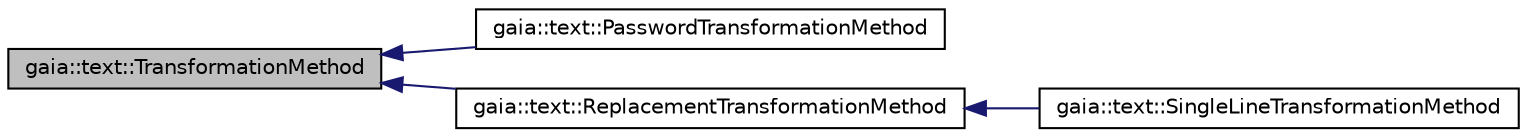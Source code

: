 digraph G
{
  edge [fontname="Helvetica",fontsize="10",labelfontname="Helvetica",labelfontsize="10"];
  node [fontname="Helvetica",fontsize="10",shape=record];
  rankdir=LR;
  Node1 [label="gaia::text::TransformationMethod",height=0.2,width=0.4,color="black", fillcolor="grey75", style="filled" fontcolor="black"];
  Node1 -> Node2 [dir=back,color="midnightblue",fontsize="10",style="solid",fontname="Helvetica"];
  Node2 [label="gaia::text::PasswordTransformationMethod",height=0.2,width=0.4,color="black", fillcolor="white", style="filled",URL="$d7/d03/classgaia_1_1text_1_1_password_transformation_method.html",tooltip="For Password transformation method."];
  Node1 -> Node3 [dir=back,color="midnightblue",fontsize="10",style="solid",fontname="Helvetica"];
  Node3 [label="gaia::text::ReplacementTransformationMethod",height=0.2,width=0.4,color="black", fillcolor="white", style="filled",URL="$d8/d10/classgaia_1_1text_1_1_replacement_transformation_method.html",tooltip="This transformation method causes the characters in the getOriginal array to be replaced by the corre..."];
  Node3 -> Node4 [dir=back,color="midnightblue",fontsize="10",style="solid",fontname="Helvetica"];
  Node4 [label="gaia::text::SingleLineTransformationMethod",height=0.2,width=0.4,color="black", fillcolor="white", style="filled",URL="$d4/dcc/classgaia_1_1text_1_1_single_line_transformation_method.html",tooltip="Displayed single line characters."];
}

